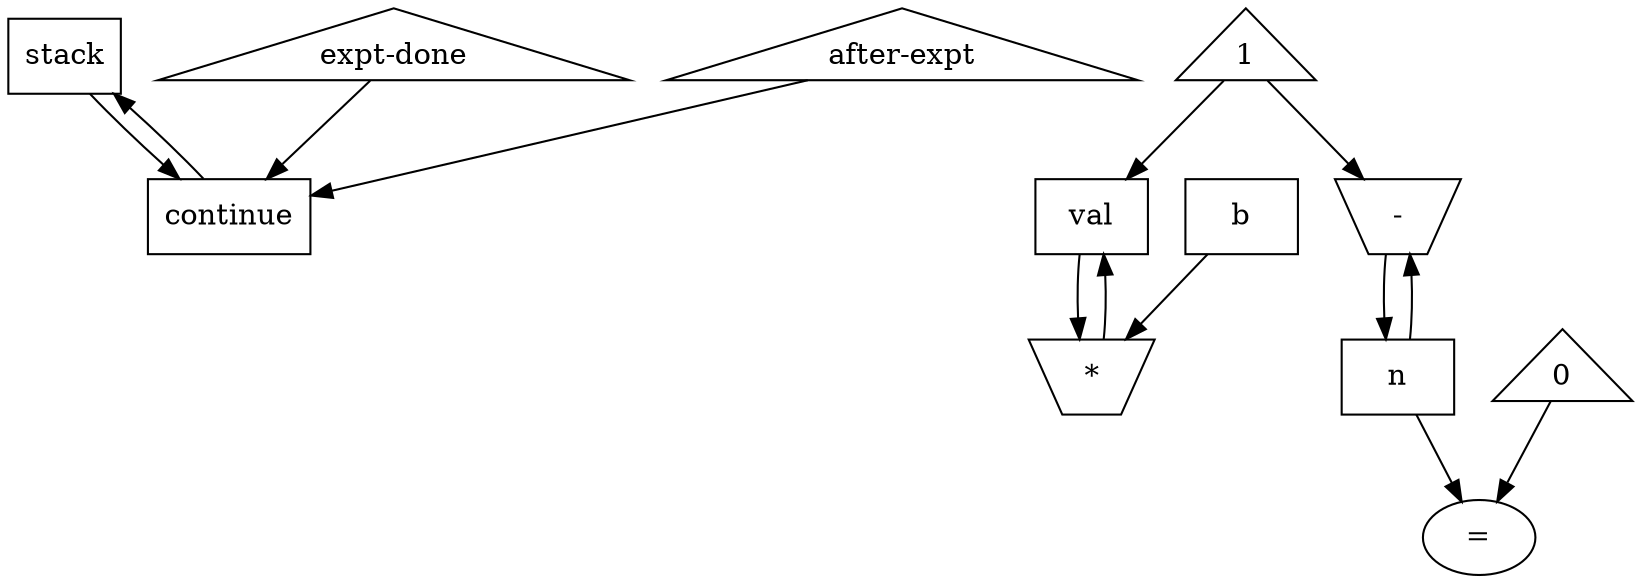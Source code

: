 // Data-flow diagram for Exponent register machine

digraph Exponent {
        // the stack
        stack [shape=box];
        
        // labels
        "expt-done" [shape=triangle];
        "after-expt" [shape=triangle];

        // constants
        1 [shape=triangle];
        0 [shape=triangle];

        // registers
        n [shape=box];
        b [shape=box];
        continue [shape=box];
        val [shape=box];
        
        // operations
        "*" [shape=polygon,sides=4,distortion=0.6];
        "-" [shape=polygon,sides=4,distortion=0.6];

        // tests
        "=";

        // edges
        "expt-done" -> continue;
        n -> "=";
        0 -> "=";
        continue -> stack;
        "after-expt" -> continue;
        "-" -> n;
        n -> "-";
        1 -> "-";
        stack -> continue;
        "*" -> val;
        val -> "*";
        b -> "*";
        1 -> val;
}
